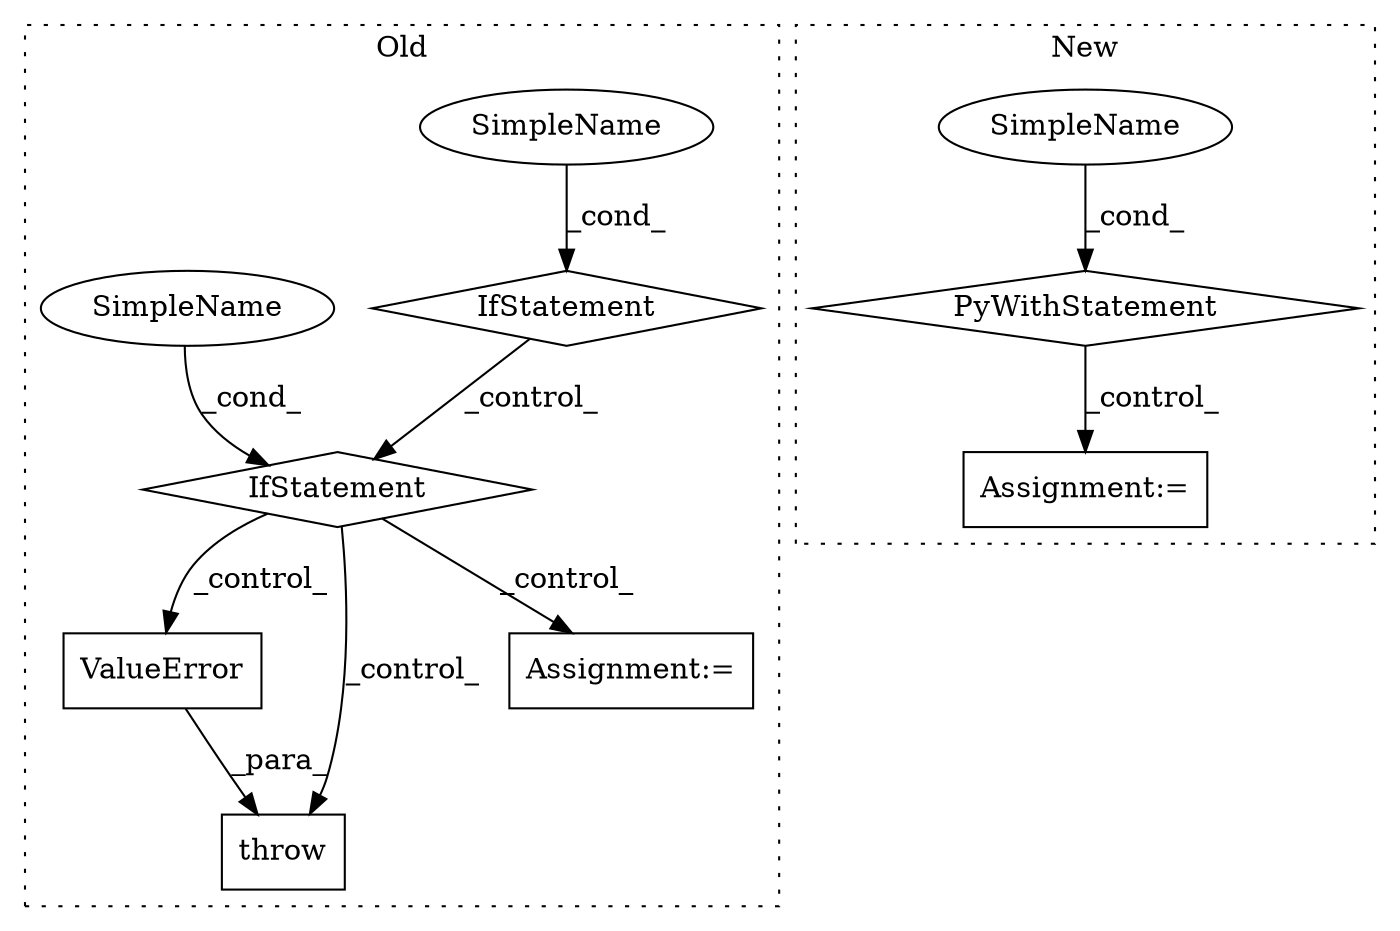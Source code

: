digraph G {
subgraph cluster0 {
1 [label="ValueError" a="32" s="4784,4837" l="11,1" shape="box"];
3 [label="throw" a="53" s="4778" l="6" shape="box"];
4 [label="IfStatement" a="25" s="4582,4623" l="4,2" shape="diamond"];
5 [label="SimpleName" a="42" s="" l="" shape="ellipse"];
8 [label="Assignment:=" a="7" s="4747" l="1" shape="box"];
9 [label="IfStatement" a="25" s="4699,4727" l="4,2" shape="diamond"];
10 [label="SimpleName" a="42" s="" l="" shape="ellipse"];
label = "Old";
style="dotted";
}
subgraph cluster1 {
2 [label="PyWithStatement" a="104" s="4717,4746" l="10,2" shape="diamond"];
6 [label="Assignment:=" a="7" s="4760" l="10" shape="box"];
7 [label="SimpleName" a="42" s="" l="" shape="ellipse"];
label = "New";
style="dotted";
}
1 -> 3 [label="_para_"];
2 -> 6 [label="_control_"];
4 -> 9 [label="_control_"];
5 -> 4 [label="_cond_"];
7 -> 2 [label="_cond_"];
9 -> 8 [label="_control_"];
9 -> 3 [label="_control_"];
9 -> 1 [label="_control_"];
10 -> 9 [label="_cond_"];
}